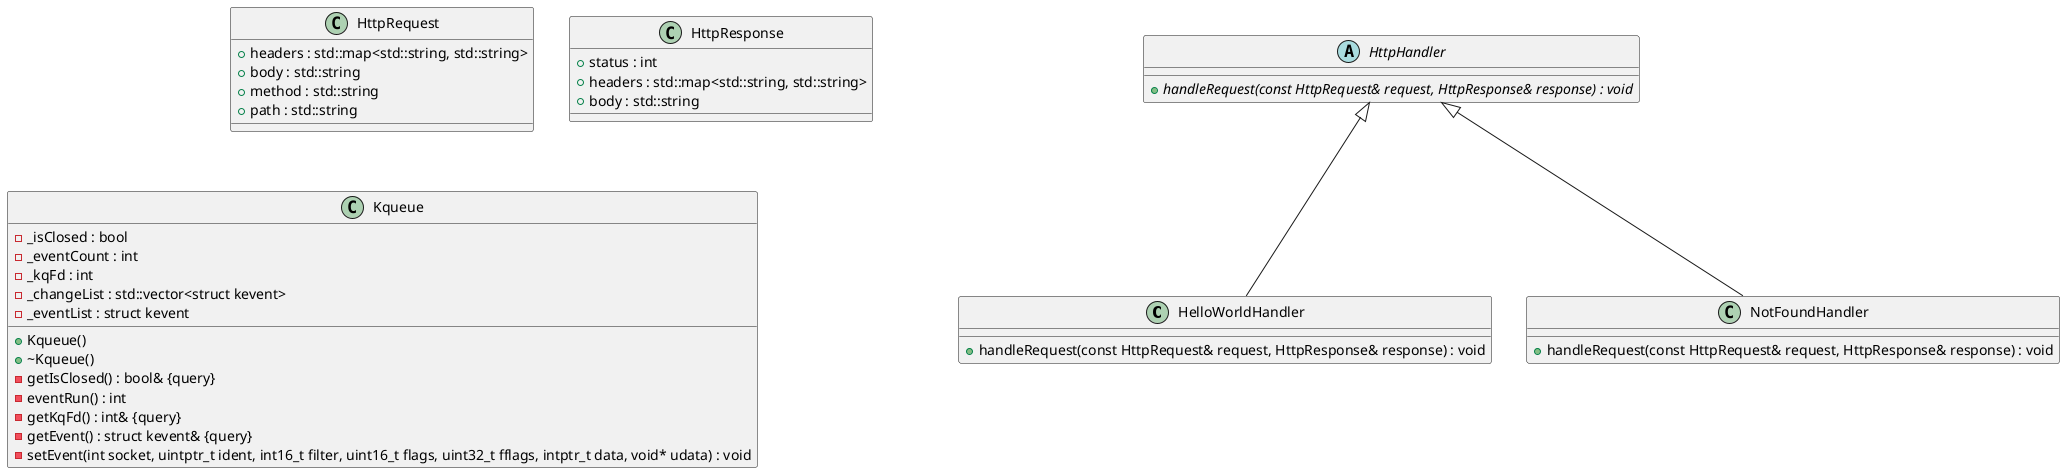 @startuml





/' Objects '/

class HelloWorldHandler {
	+handleRequest(const HttpRequest& request, HttpResponse& response) : void
}


abstract class HttpHandler {
	+{abstract} handleRequest(const HttpRequest& request, HttpResponse& response) : void
}


class HttpRequest {
	+headers : std::map<std::string, std::string>
	+body : std::string
	+method : std::string
	+path : std::string
}


class HttpResponse {
	+status : int
	+headers : std::map<std::string, std::string>
	+body : std::string
}


class Kqueue {
	+Kqueue()
	+~Kqueue()
	-_isClosed : bool
	-getIsClosed() : bool& {query}
	-_eventCount : int
	-_kqFd : int
	-eventRun() : int
	-getKqFd() : int& {query}
	-_changeList : std::vector<struct kevent>
	-_eventList : struct kevent
	-getEvent() : struct kevent& {query}
	-setEvent(int socket, uintptr_t ident, int16_t filter, uint16_t flags, uint32_t fflags, intptr_t data, void* udata) : void
}


class NotFoundHandler {
	+handleRequest(const HttpRequest& request, HttpResponse& response) : void
}





/' Inheritance relationships '/

.HttpHandler <|-- .HelloWorldHandler


.HttpHandler <|-- .NotFoundHandler





/' Aggregation relationships '/





/' Nested objects '/



@enduml
